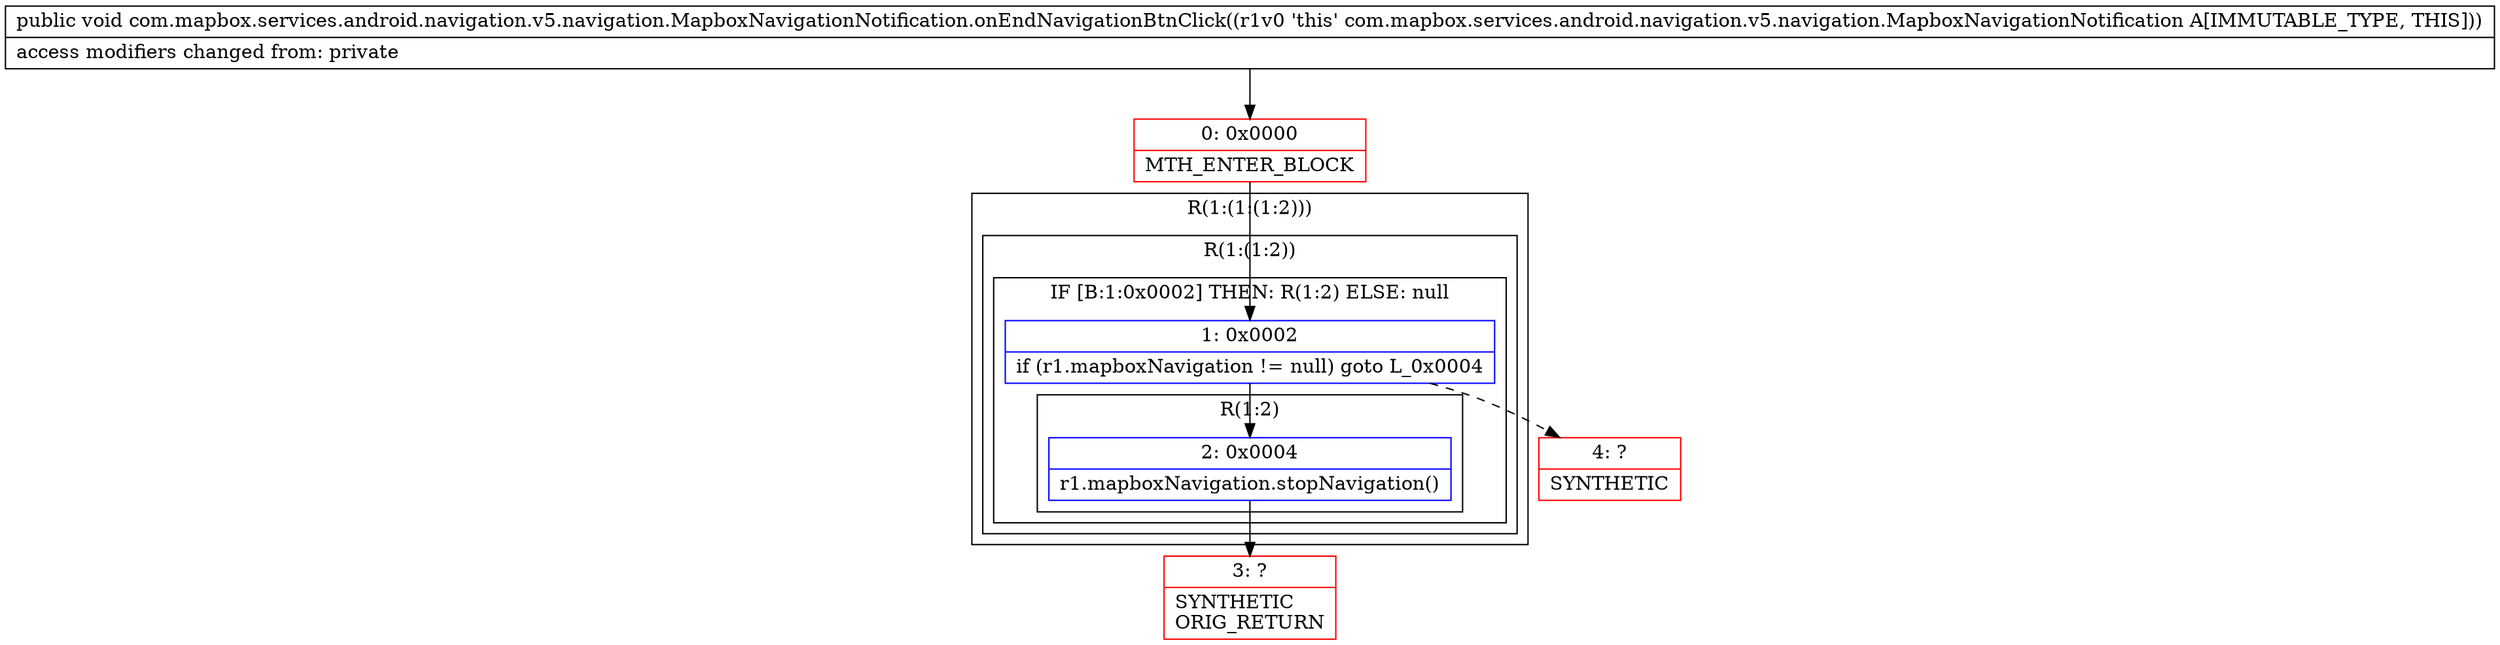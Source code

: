 digraph "CFG forcom.mapbox.services.android.navigation.v5.navigation.MapboxNavigationNotification.onEndNavigationBtnClick()V" {
subgraph cluster_Region_1087340554 {
label = "R(1:(1:(1:2)))";
node [shape=record,color=blue];
subgraph cluster_Region_41962779 {
label = "R(1:(1:2))";
node [shape=record,color=blue];
subgraph cluster_IfRegion_1870612205 {
label = "IF [B:1:0x0002] THEN: R(1:2) ELSE: null";
node [shape=record,color=blue];
Node_1 [shape=record,label="{1\:\ 0x0002|if (r1.mapboxNavigation != null) goto L_0x0004\l}"];
subgraph cluster_Region_99042183 {
label = "R(1:2)";
node [shape=record,color=blue];
Node_2 [shape=record,label="{2\:\ 0x0004|r1.mapboxNavigation.stopNavigation()\l}"];
}
}
}
}
Node_0 [shape=record,color=red,label="{0\:\ 0x0000|MTH_ENTER_BLOCK\l}"];
Node_3 [shape=record,color=red,label="{3\:\ ?|SYNTHETIC\lORIG_RETURN\l}"];
Node_4 [shape=record,color=red,label="{4\:\ ?|SYNTHETIC\l}"];
MethodNode[shape=record,label="{public void com.mapbox.services.android.navigation.v5.navigation.MapboxNavigationNotification.onEndNavigationBtnClick((r1v0 'this' com.mapbox.services.android.navigation.v5.navigation.MapboxNavigationNotification A[IMMUTABLE_TYPE, THIS]))  | access modifiers changed from: private\l}"];
MethodNode -> Node_0;
Node_1 -> Node_2;
Node_1 -> Node_4[style=dashed];
Node_2 -> Node_3;
Node_0 -> Node_1;
}

